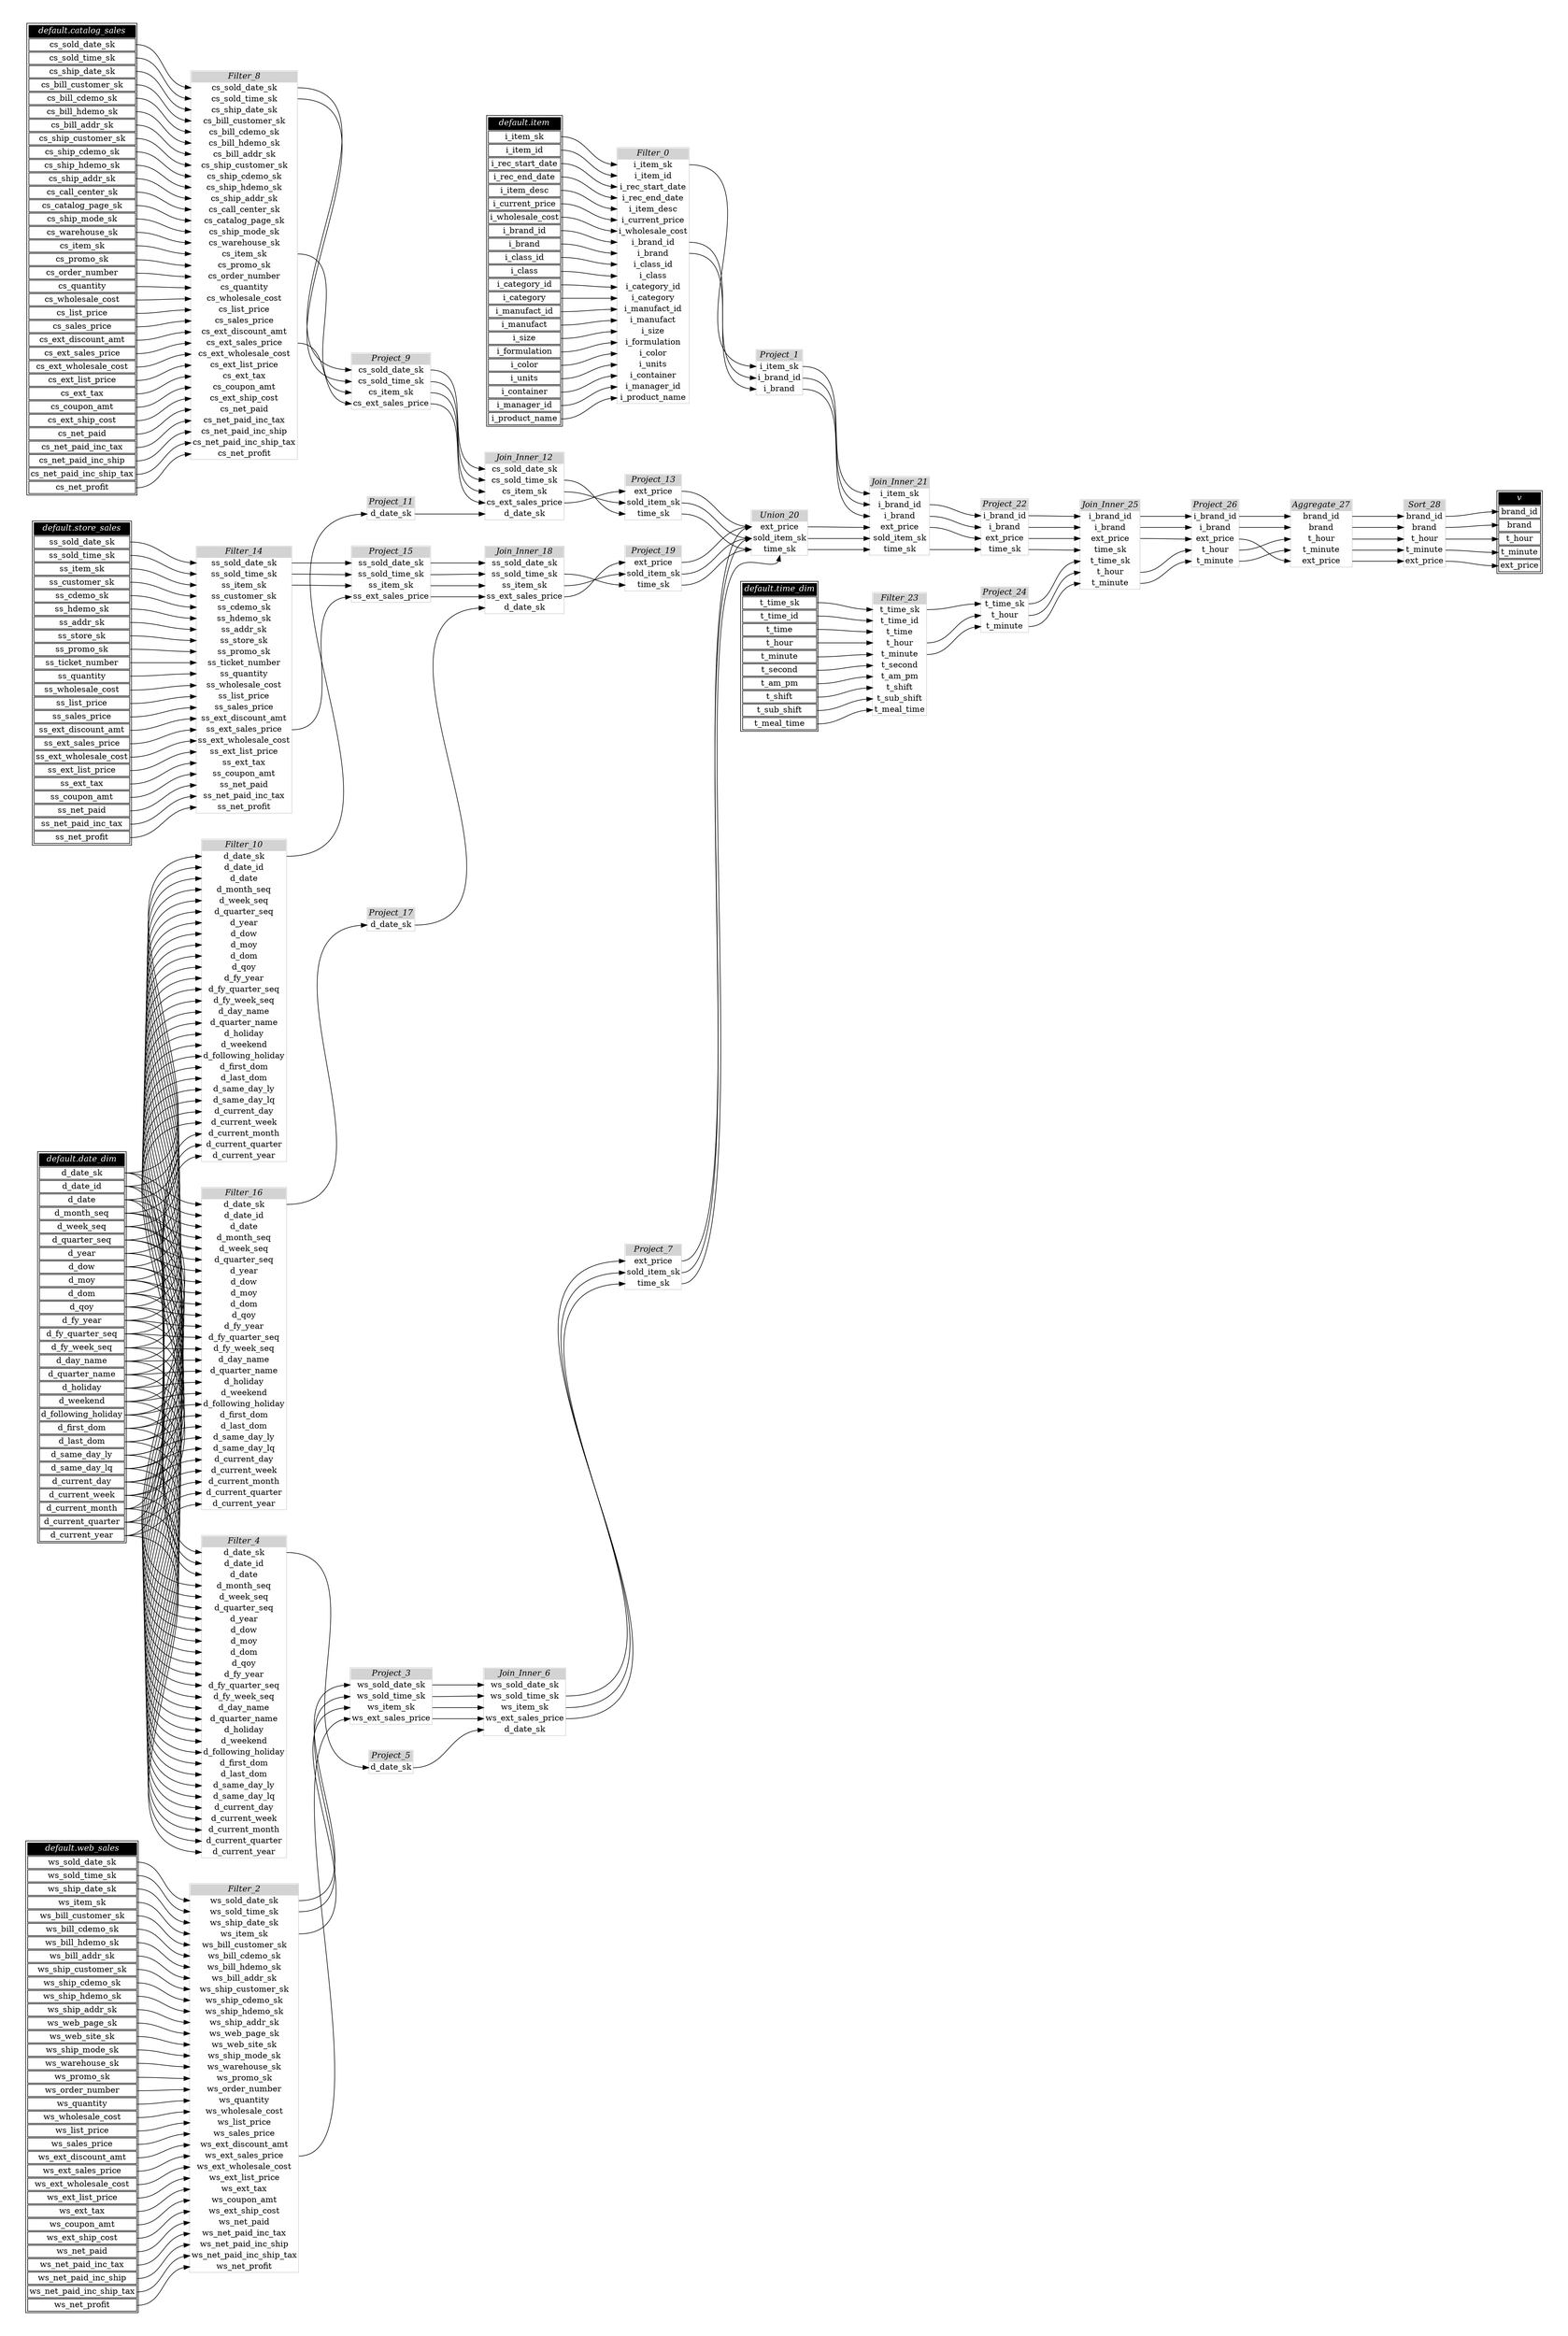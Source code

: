 // Automatically generated by TPCDSFlowTestSuite


digraph {
  graph [pad="0.5" nodesep="0.5" ranksep="1" fontname="Helvetica" rankdir=LR];
  node [shape=plaintext]

  
"Aggregate_27" [label=<
<table color="lightgray" border="1" cellborder="0" cellspacing="0">
  <tr><td bgcolor="lightgray" port="nodeName"><i>Aggregate_27</i></td></tr>
  <tr><td port="0">brand_id</td></tr>
<tr><td port="1">brand</td></tr>
<tr><td port="2">t_hour</td></tr>
<tr><td port="3">t_minute</td></tr>
<tr><td port="4">ext_price</td></tr>
</table>>];
     

"Filter_0" [label=<
<table color="lightgray" border="1" cellborder="0" cellspacing="0">
  <tr><td bgcolor="lightgray" port="nodeName"><i>Filter_0</i></td></tr>
  <tr><td port="0">i_item_sk</td></tr>
<tr><td port="1">i_item_id</td></tr>
<tr><td port="2">i_rec_start_date</td></tr>
<tr><td port="3">i_rec_end_date</td></tr>
<tr><td port="4">i_item_desc</td></tr>
<tr><td port="5">i_current_price</td></tr>
<tr><td port="6">i_wholesale_cost</td></tr>
<tr><td port="7">i_brand_id</td></tr>
<tr><td port="8">i_brand</td></tr>
<tr><td port="9">i_class_id</td></tr>
<tr><td port="10">i_class</td></tr>
<tr><td port="11">i_category_id</td></tr>
<tr><td port="12">i_category</td></tr>
<tr><td port="13">i_manufact_id</td></tr>
<tr><td port="14">i_manufact</td></tr>
<tr><td port="15">i_size</td></tr>
<tr><td port="16">i_formulation</td></tr>
<tr><td port="17">i_color</td></tr>
<tr><td port="18">i_units</td></tr>
<tr><td port="19">i_container</td></tr>
<tr><td port="20">i_manager_id</td></tr>
<tr><td port="21">i_product_name</td></tr>
</table>>];
     

"Filter_10" [label=<
<table color="lightgray" border="1" cellborder="0" cellspacing="0">
  <tr><td bgcolor="lightgray" port="nodeName"><i>Filter_10</i></td></tr>
  <tr><td port="0">d_date_sk</td></tr>
<tr><td port="1">d_date_id</td></tr>
<tr><td port="2">d_date</td></tr>
<tr><td port="3">d_month_seq</td></tr>
<tr><td port="4">d_week_seq</td></tr>
<tr><td port="5">d_quarter_seq</td></tr>
<tr><td port="6">d_year</td></tr>
<tr><td port="7">d_dow</td></tr>
<tr><td port="8">d_moy</td></tr>
<tr><td port="9">d_dom</td></tr>
<tr><td port="10">d_qoy</td></tr>
<tr><td port="11">d_fy_year</td></tr>
<tr><td port="12">d_fy_quarter_seq</td></tr>
<tr><td port="13">d_fy_week_seq</td></tr>
<tr><td port="14">d_day_name</td></tr>
<tr><td port="15">d_quarter_name</td></tr>
<tr><td port="16">d_holiday</td></tr>
<tr><td port="17">d_weekend</td></tr>
<tr><td port="18">d_following_holiday</td></tr>
<tr><td port="19">d_first_dom</td></tr>
<tr><td port="20">d_last_dom</td></tr>
<tr><td port="21">d_same_day_ly</td></tr>
<tr><td port="22">d_same_day_lq</td></tr>
<tr><td port="23">d_current_day</td></tr>
<tr><td port="24">d_current_week</td></tr>
<tr><td port="25">d_current_month</td></tr>
<tr><td port="26">d_current_quarter</td></tr>
<tr><td port="27">d_current_year</td></tr>
</table>>];
     

"Filter_14" [label=<
<table color="lightgray" border="1" cellborder="0" cellspacing="0">
  <tr><td bgcolor="lightgray" port="nodeName"><i>Filter_14</i></td></tr>
  <tr><td port="0">ss_sold_date_sk</td></tr>
<tr><td port="1">ss_sold_time_sk</td></tr>
<tr><td port="2">ss_item_sk</td></tr>
<tr><td port="3">ss_customer_sk</td></tr>
<tr><td port="4">ss_cdemo_sk</td></tr>
<tr><td port="5">ss_hdemo_sk</td></tr>
<tr><td port="6">ss_addr_sk</td></tr>
<tr><td port="7">ss_store_sk</td></tr>
<tr><td port="8">ss_promo_sk</td></tr>
<tr><td port="9">ss_ticket_number</td></tr>
<tr><td port="10">ss_quantity</td></tr>
<tr><td port="11">ss_wholesale_cost</td></tr>
<tr><td port="12">ss_list_price</td></tr>
<tr><td port="13">ss_sales_price</td></tr>
<tr><td port="14">ss_ext_discount_amt</td></tr>
<tr><td port="15">ss_ext_sales_price</td></tr>
<tr><td port="16">ss_ext_wholesale_cost</td></tr>
<tr><td port="17">ss_ext_list_price</td></tr>
<tr><td port="18">ss_ext_tax</td></tr>
<tr><td port="19">ss_coupon_amt</td></tr>
<tr><td port="20">ss_net_paid</td></tr>
<tr><td port="21">ss_net_paid_inc_tax</td></tr>
<tr><td port="22">ss_net_profit</td></tr>
</table>>];
     

"Filter_16" [label=<
<table color="lightgray" border="1" cellborder="0" cellspacing="0">
  <tr><td bgcolor="lightgray" port="nodeName"><i>Filter_16</i></td></tr>
  <tr><td port="0">d_date_sk</td></tr>
<tr><td port="1">d_date_id</td></tr>
<tr><td port="2">d_date</td></tr>
<tr><td port="3">d_month_seq</td></tr>
<tr><td port="4">d_week_seq</td></tr>
<tr><td port="5">d_quarter_seq</td></tr>
<tr><td port="6">d_year</td></tr>
<tr><td port="7">d_dow</td></tr>
<tr><td port="8">d_moy</td></tr>
<tr><td port="9">d_dom</td></tr>
<tr><td port="10">d_qoy</td></tr>
<tr><td port="11">d_fy_year</td></tr>
<tr><td port="12">d_fy_quarter_seq</td></tr>
<tr><td port="13">d_fy_week_seq</td></tr>
<tr><td port="14">d_day_name</td></tr>
<tr><td port="15">d_quarter_name</td></tr>
<tr><td port="16">d_holiday</td></tr>
<tr><td port="17">d_weekend</td></tr>
<tr><td port="18">d_following_holiday</td></tr>
<tr><td port="19">d_first_dom</td></tr>
<tr><td port="20">d_last_dom</td></tr>
<tr><td port="21">d_same_day_ly</td></tr>
<tr><td port="22">d_same_day_lq</td></tr>
<tr><td port="23">d_current_day</td></tr>
<tr><td port="24">d_current_week</td></tr>
<tr><td port="25">d_current_month</td></tr>
<tr><td port="26">d_current_quarter</td></tr>
<tr><td port="27">d_current_year</td></tr>
</table>>];
     

"Filter_2" [label=<
<table color="lightgray" border="1" cellborder="0" cellspacing="0">
  <tr><td bgcolor="lightgray" port="nodeName"><i>Filter_2</i></td></tr>
  <tr><td port="0">ws_sold_date_sk</td></tr>
<tr><td port="1">ws_sold_time_sk</td></tr>
<tr><td port="2">ws_ship_date_sk</td></tr>
<tr><td port="3">ws_item_sk</td></tr>
<tr><td port="4">ws_bill_customer_sk</td></tr>
<tr><td port="5">ws_bill_cdemo_sk</td></tr>
<tr><td port="6">ws_bill_hdemo_sk</td></tr>
<tr><td port="7">ws_bill_addr_sk</td></tr>
<tr><td port="8">ws_ship_customer_sk</td></tr>
<tr><td port="9">ws_ship_cdemo_sk</td></tr>
<tr><td port="10">ws_ship_hdemo_sk</td></tr>
<tr><td port="11">ws_ship_addr_sk</td></tr>
<tr><td port="12">ws_web_page_sk</td></tr>
<tr><td port="13">ws_web_site_sk</td></tr>
<tr><td port="14">ws_ship_mode_sk</td></tr>
<tr><td port="15">ws_warehouse_sk</td></tr>
<tr><td port="16">ws_promo_sk</td></tr>
<tr><td port="17">ws_order_number</td></tr>
<tr><td port="18">ws_quantity</td></tr>
<tr><td port="19">ws_wholesale_cost</td></tr>
<tr><td port="20">ws_list_price</td></tr>
<tr><td port="21">ws_sales_price</td></tr>
<tr><td port="22">ws_ext_discount_amt</td></tr>
<tr><td port="23">ws_ext_sales_price</td></tr>
<tr><td port="24">ws_ext_wholesale_cost</td></tr>
<tr><td port="25">ws_ext_list_price</td></tr>
<tr><td port="26">ws_ext_tax</td></tr>
<tr><td port="27">ws_coupon_amt</td></tr>
<tr><td port="28">ws_ext_ship_cost</td></tr>
<tr><td port="29">ws_net_paid</td></tr>
<tr><td port="30">ws_net_paid_inc_tax</td></tr>
<tr><td port="31">ws_net_paid_inc_ship</td></tr>
<tr><td port="32">ws_net_paid_inc_ship_tax</td></tr>
<tr><td port="33">ws_net_profit</td></tr>
</table>>];
     

"Filter_23" [label=<
<table color="lightgray" border="1" cellborder="0" cellspacing="0">
  <tr><td bgcolor="lightgray" port="nodeName"><i>Filter_23</i></td></tr>
  <tr><td port="0">t_time_sk</td></tr>
<tr><td port="1">t_time_id</td></tr>
<tr><td port="2">t_time</td></tr>
<tr><td port="3">t_hour</td></tr>
<tr><td port="4">t_minute</td></tr>
<tr><td port="5">t_second</td></tr>
<tr><td port="6">t_am_pm</td></tr>
<tr><td port="7">t_shift</td></tr>
<tr><td port="8">t_sub_shift</td></tr>
<tr><td port="9">t_meal_time</td></tr>
</table>>];
     

"Filter_4" [label=<
<table color="lightgray" border="1" cellborder="0" cellspacing="0">
  <tr><td bgcolor="lightgray" port="nodeName"><i>Filter_4</i></td></tr>
  <tr><td port="0">d_date_sk</td></tr>
<tr><td port="1">d_date_id</td></tr>
<tr><td port="2">d_date</td></tr>
<tr><td port="3">d_month_seq</td></tr>
<tr><td port="4">d_week_seq</td></tr>
<tr><td port="5">d_quarter_seq</td></tr>
<tr><td port="6">d_year</td></tr>
<tr><td port="7">d_dow</td></tr>
<tr><td port="8">d_moy</td></tr>
<tr><td port="9">d_dom</td></tr>
<tr><td port="10">d_qoy</td></tr>
<tr><td port="11">d_fy_year</td></tr>
<tr><td port="12">d_fy_quarter_seq</td></tr>
<tr><td port="13">d_fy_week_seq</td></tr>
<tr><td port="14">d_day_name</td></tr>
<tr><td port="15">d_quarter_name</td></tr>
<tr><td port="16">d_holiday</td></tr>
<tr><td port="17">d_weekend</td></tr>
<tr><td port="18">d_following_holiday</td></tr>
<tr><td port="19">d_first_dom</td></tr>
<tr><td port="20">d_last_dom</td></tr>
<tr><td port="21">d_same_day_ly</td></tr>
<tr><td port="22">d_same_day_lq</td></tr>
<tr><td port="23">d_current_day</td></tr>
<tr><td port="24">d_current_week</td></tr>
<tr><td port="25">d_current_month</td></tr>
<tr><td port="26">d_current_quarter</td></tr>
<tr><td port="27">d_current_year</td></tr>
</table>>];
     

"Filter_8" [label=<
<table color="lightgray" border="1" cellborder="0" cellspacing="0">
  <tr><td bgcolor="lightgray" port="nodeName"><i>Filter_8</i></td></tr>
  <tr><td port="0">cs_sold_date_sk</td></tr>
<tr><td port="1">cs_sold_time_sk</td></tr>
<tr><td port="2">cs_ship_date_sk</td></tr>
<tr><td port="3">cs_bill_customer_sk</td></tr>
<tr><td port="4">cs_bill_cdemo_sk</td></tr>
<tr><td port="5">cs_bill_hdemo_sk</td></tr>
<tr><td port="6">cs_bill_addr_sk</td></tr>
<tr><td port="7">cs_ship_customer_sk</td></tr>
<tr><td port="8">cs_ship_cdemo_sk</td></tr>
<tr><td port="9">cs_ship_hdemo_sk</td></tr>
<tr><td port="10">cs_ship_addr_sk</td></tr>
<tr><td port="11">cs_call_center_sk</td></tr>
<tr><td port="12">cs_catalog_page_sk</td></tr>
<tr><td port="13">cs_ship_mode_sk</td></tr>
<tr><td port="14">cs_warehouse_sk</td></tr>
<tr><td port="15">cs_item_sk</td></tr>
<tr><td port="16">cs_promo_sk</td></tr>
<tr><td port="17">cs_order_number</td></tr>
<tr><td port="18">cs_quantity</td></tr>
<tr><td port="19">cs_wholesale_cost</td></tr>
<tr><td port="20">cs_list_price</td></tr>
<tr><td port="21">cs_sales_price</td></tr>
<tr><td port="22">cs_ext_discount_amt</td></tr>
<tr><td port="23">cs_ext_sales_price</td></tr>
<tr><td port="24">cs_ext_wholesale_cost</td></tr>
<tr><td port="25">cs_ext_list_price</td></tr>
<tr><td port="26">cs_ext_tax</td></tr>
<tr><td port="27">cs_coupon_amt</td></tr>
<tr><td port="28">cs_ext_ship_cost</td></tr>
<tr><td port="29">cs_net_paid</td></tr>
<tr><td port="30">cs_net_paid_inc_tax</td></tr>
<tr><td port="31">cs_net_paid_inc_ship</td></tr>
<tr><td port="32">cs_net_paid_inc_ship_tax</td></tr>
<tr><td port="33">cs_net_profit</td></tr>
</table>>];
     

"Join_Inner_12" [label=<
<table color="lightgray" border="1" cellborder="0" cellspacing="0">
  <tr><td bgcolor="lightgray" port="nodeName"><i>Join_Inner_12</i></td></tr>
  <tr><td port="0">cs_sold_date_sk</td></tr>
<tr><td port="1">cs_sold_time_sk</td></tr>
<tr><td port="2">cs_item_sk</td></tr>
<tr><td port="3">cs_ext_sales_price</td></tr>
<tr><td port="4">d_date_sk</td></tr>
</table>>];
     

"Join_Inner_18" [label=<
<table color="lightgray" border="1" cellborder="0" cellspacing="0">
  <tr><td bgcolor="lightgray" port="nodeName"><i>Join_Inner_18</i></td></tr>
  <tr><td port="0">ss_sold_date_sk</td></tr>
<tr><td port="1">ss_sold_time_sk</td></tr>
<tr><td port="2">ss_item_sk</td></tr>
<tr><td port="3">ss_ext_sales_price</td></tr>
<tr><td port="4">d_date_sk</td></tr>
</table>>];
     

"Join_Inner_21" [label=<
<table color="lightgray" border="1" cellborder="0" cellspacing="0">
  <tr><td bgcolor="lightgray" port="nodeName"><i>Join_Inner_21</i></td></tr>
  <tr><td port="0">i_item_sk</td></tr>
<tr><td port="1">i_brand_id</td></tr>
<tr><td port="2">i_brand</td></tr>
<tr><td port="3">ext_price</td></tr>
<tr><td port="4">sold_item_sk</td></tr>
<tr><td port="5">time_sk</td></tr>
</table>>];
     

"Join_Inner_25" [label=<
<table color="lightgray" border="1" cellborder="0" cellspacing="0">
  <tr><td bgcolor="lightgray" port="nodeName"><i>Join_Inner_25</i></td></tr>
  <tr><td port="0">i_brand_id</td></tr>
<tr><td port="1">i_brand</td></tr>
<tr><td port="2">ext_price</td></tr>
<tr><td port="3">time_sk</td></tr>
<tr><td port="4">t_time_sk</td></tr>
<tr><td port="5">t_hour</td></tr>
<tr><td port="6">t_minute</td></tr>
</table>>];
     

"Join_Inner_6" [label=<
<table color="lightgray" border="1" cellborder="0" cellspacing="0">
  <tr><td bgcolor="lightgray" port="nodeName"><i>Join_Inner_6</i></td></tr>
  <tr><td port="0">ws_sold_date_sk</td></tr>
<tr><td port="1">ws_sold_time_sk</td></tr>
<tr><td port="2">ws_item_sk</td></tr>
<tr><td port="3">ws_ext_sales_price</td></tr>
<tr><td port="4">d_date_sk</td></tr>
</table>>];
     

"Project_1" [label=<
<table color="lightgray" border="1" cellborder="0" cellspacing="0">
  <tr><td bgcolor="lightgray" port="nodeName"><i>Project_1</i></td></tr>
  <tr><td port="0">i_item_sk</td></tr>
<tr><td port="1">i_brand_id</td></tr>
<tr><td port="2">i_brand</td></tr>
</table>>];
     

"Project_11" [label=<
<table color="lightgray" border="1" cellborder="0" cellspacing="0">
  <tr><td bgcolor="lightgray" port="nodeName"><i>Project_11</i></td></tr>
  <tr><td port="0">d_date_sk</td></tr>
</table>>];
     

"Project_13" [label=<
<table color="lightgray" border="1" cellborder="0" cellspacing="0">
  <tr><td bgcolor="lightgray" port="nodeName"><i>Project_13</i></td></tr>
  <tr><td port="0">ext_price</td></tr>
<tr><td port="1">sold_item_sk</td></tr>
<tr><td port="2">time_sk</td></tr>
</table>>];
     

"Project_15" [label=<
<table color="lightgray" border="1" cellborder="0" cellspacing="0">
  <tr><td bgcolor="lightgray" port="nodeName"><i>Project_15</i></td></tr>
  <tr><td port="0">ss_sold_date_sk</td></tr>
<tr><td port="1">ss_sold_time_sk</td></tr>
<tr><td port="2">ss_item_sk</td></tr>
<tr><td port="3">ss_ext_sales_price</td></tr>
</table>>];
     

"Project_17" [label=<
<table color="lightgray" border="1" cellborder="0" cellspacing="0">
  <tr><td bgcolor="lightgray" port="nodeName"><i>Project_17</i></td></tr>
  <tr><td port="0">d_date_sk</td></tr>
</table>>];
     

"Project_19" [label=<
<table color="lightgray" border="1" cellborder="0" cellspacing="0">
  <tr><td bgcolor="lightgray" port="nodeName"><i>Project_19</i></td></tr>
  <tr><td port="0">ext_price</td></tr>
<tr><td port="1">sold_item_sk</td></tr>
<tr><td port="2">time_sk</td></tr>
</table>>];
     

"Project_22" [label=<
<table color="lightgray" border="1" cellborder="0" cellspacing="0">
  <tr><td bgcolor="lightgray" port="nodeName"><i>Project_22</i></td></tr>
  <tr><td port="0">i_brand_id</td></tr>
<tr><td port="1">i_brand</td></tr>
<tr><td port="2">ext_price</td></tr>
<tr><td port="3">time_sk</td></tr>
</table>>];
     

"Project_24" [label=<
<table color="lightgray" border="1" cellborder="0" cellspacing="0">
  <tr><td bgcolor="lightgray" port="nodeName"><i>Project_24</i></td></tr>
  <tr><td port="0">t_time_sk</td></tr>
<tr><td port="1">t_hour</td></tr>
<tr><td port="2">t_minute</td></tr>
</table>>];
     

"Project_26" [label=<
<table color="lightgray" border="1" cellborder="0" cellspacing="0">
  <tr><td bgcolor="lightgray" port="nodeName"><i>Project_26</i></td></tr>
  <tr><td port="0">i_brand_id</td></tr>
<tr><td port="1">i_brand</td></tr>
<tr><td port="2">ext_price</td></tr>
<tr><td port="3">t_hour</td></tr>
<tr><td port="4">t_minute</td></tr>
</table>>];
     

"Project_3" [label=<
<table color="lightgray" border="1" cellborder="0" cellspacing="0">
  <tr><td bgcolor="lightgray" port="nodeName"><i>Project_3</i></td></tr>
  <tr><td port="0">ws_sold_date_sk</td></tr>
<tr><td port="1">ws_sold_time_sk</td></tr>
<tr><td port="2">ws_item_sk</td></tr>
<tr><td port="3">ws_ext_sales_price</td></tr>
</table>>];
     

"Project_5" [label=<
<table color="lightgray" border="1" cellborder="0" cellspacing="0">
  <tr><td bgcolor="lightgray" port="nodeName"><i>Project_5</i></td></tr>
  <tr><td port="0">d_date_sk</td></tr>
</table>>];
     

"Project_7" [label=<
<table color="lightgray" border="1" cellborder="0" cellspacing="0">
  <tr><td bgcolor="lightgray" port="nodeName"><i>Project_7</i></td></tr>
  <tr><td port="0">ext_price</td></tr>
<tr><td port="1">sold_item_sk</td></tr>
<tr><td port="2">time_sk</td></tr>
</table>>];
     

"Project_9" [label=<
<table color="lightgray" border="1" cellborder="0" cellspacing="0">
  <tr><td bgcolor="lightgray" port="nodeName"><i>Project_9</i></td></tr>
  <tr><td port="0">cs_sold_date_sk</td></tr>
<tr><td port="1">cs_sold_time_sk</td></tr>
<tr><td port="2">cs_item_sk</td></tr>
<tr><td port="3">cs_ext_sales_price</td></tr>
</table>>];
     

"Sort_28" [label=<
<table color="lightgray" border="1" cellborder="0" cellspacing="0">
  <tr><td bgcolor="lightgray" port="nodeName"><i>Sort_28</i></td></tr>
  <tr><td port="0">brand_id</td></tr>
<tr><td port="1">brand</td></tr>
<tr><td port="2">t_hour</td></tr>
<tr><td port="3">t_minute</td></tr>
<tr><td port="4">ext_price</td></tr>
</table>>];
     

"Union_20" [label=<
<table color="lightgray" border="1" cellborder="0" cellspacing="0">
  <tr><td bgcolor="lightgray" port="nodeName"><i>Union_20</i></td></tr>
  <tr><td port="0">ext_price</td></tr>
<tr><td port="1">sold_item_sk</td></tr>
<tr><td port="2">time_sk</td></tr>
</table>>];
     

"default.catalog_sales" [color="black" label=<
<table>
  <tr><td bgcolor="black" port="nodeName"><i><font color="white">default.catalog_sales</font></i></td></tr>
  <tr><td port="0">cs_sold_date_sk</td></tr>
<tr><td port="1">cs_sold_time_sk</td></tr>
<tr><td port="2">cs_ship_date_sk</td></tr>
<tr><td port="3">cs_bill_customer_sk</td></tr>
<tr><td port="4">cs_bill_cdemo_sk</td></tr>
<tr><td port="5">cs_bill_hdemo_sk</td></tr>
<tr><td port="6">cs_bill_addr_sk</td></tr>
<tr><td port="7">cs_ship_customer_sk</td></tr>
<tr><td port="8">cs_ship_cdemo_sk</td></tr>
<tr><td port="9">cs_ship_hdemo_sk</td></tr>
<tr><td port="10">cs_ship_addr_sk</td></tr>
<tr><td port="11">cs_call_center_sk</td></tr>
<tr><td port="12">cs_catalog_page_sk</td></tr>
<tr><td port="13">cs_ship_mode_sk</td></tr>
<tr><td port="14">cs_warehouse_sk</td></tr>
<tr><td port="15">cs_item_sk</td></tr>
<tr><td port="16">cs_promo_sk</td></tr>
<tr><td port="17">cs_order_number</td></tr>
<tr><td port="18">cs_quantity</td></tr>
<tr><td port="19">cs_wholesale_cost</td></tr>
<tr><td port="20">cs_list_price</td></tr>
<tr><td port="21">cs_sales_price</td></tr>
<tr><td port="22">cs_ext_discount_amt</td></tr>
<tr><td port="23">cs_ext_sales_price</td></tr>
<tr><td port="24">cs_ext_wholesale_cost</td></tr>
<tr><td port="25">cs_ext_list_price</td></tr>
<tr><td port="26">cs_ext_tax</td></tr>
<tr><td port="27">cs_coupon_amt</td></tr>
<tr><td port="28">cs_ext_ship_cost</td></tr>
<tr><td port="29">cs_net_paid</td></tr>
<tr><td port="30">cs_net_paid_inc_tax</td></tr>
<tr><td port="31">cs_net_paid_inc_ship</td></tr>
<tr><td port="32">cs_net_paid_inc_ship_tax</td></tr>
<tr><td port="33">cs_net_profit</td></tr>
</table>>];
     

"default.date_dim" [color="black" label=<
<table>
  <tr><td bgcolor="black" port="nodeName"><i><font color="white">default.date_dim</font></i></td></tr>
  <tr><td port="0">d_date_sk</td></tr>
<tr><td port="1">d_date_id</td></tr>
<tr><td port="2">d_date</td></tr>
<tr><td port="3">d_month_seq</td></tr>
<tr><td port="4">d_week_seq</td></tr>
<tr><td port="5">d_quarter_seq</td></tr>
<tr><td port="6">d_year</td></tr>
<tr><td port="7">d_dow</td></tr>
<tr><td port="8">d_moy</td></tr>
<tr><td port="9">d_dom</td></tr>
<tr><td port="10">d_qoy</td></tr>
<tr><td port="11">d_fy_year</td></tr>
<tr><td port="12">d_fy_quarter_seq</td></tr>
<tr><td port="13">d_fy_week_seq</td></tr>
<tr><td port="14">d_day_name</td></tr>
<tr><td port="15">d_quarter_name</td></tr>
<tr><td port="16">d_holiday</td></tr>
<tr><td port="17">d_weekend</td></tr>
<tr><td port="18">d_following_holiday</td></tr>
<tr><td port="19">d_first_dom</td></tr>
<tr><td port="20">d_last_dom</td></tr>
<tr><td port="21">d_same_day_ly</td></tr>
<tr><td port="22">d_same_day_lq</td></tr>
<tr><td port="23">d_current_day</td></tr>
<tr><td port="24">d_current_week</td></tr>
<tr><td port="25">d_current_month</td></tr>
<tr><td port="26">d_current_quarter</td></tr>
<tr><td port="27">d_current_year</td></tr>
</table>>];
     

"default.item" [color="black" label=<
<table>
  <tr><td bgcolor="black" port="nodeName"><i><font color="white">default.item</font></i></td></tr>
  <tr><td port="0">i_item_sk</td></tr>
<tr><td port="1">i_item_id</td></tr>
<tr><td port="2">i_rec_start_date</td></tr>
<tr><td port="3">i_rec_end_date</td></tr>
<tr><td port="4">i_item_desc</td></tr>
<tr><td port="5">i_current_price</td></tr>
<tr><td port="6">i_wholesale_cost</td></tr>
<tr><td port="7">i_brand_id</td></tr>
<tr><td port="8">i_brand</td></tr>
<tr><td port="9">i_class_id</td></tr>
<tr><td port="10">i_class</td></tr>
<tr><td port="11">i_category_id</td></tr>
<tr><td port="12">i_category</td></tr>
<tr><td port="13">i_manufact_id</td></tr>
<tr><td port="14">i_manufact</td></tr>
<tr><td port="15">i_size</td></tr>
<tr><td port="16">i_formulation</td></tr>
<tr><td port="17">i_color</td></tr>
<tr><td port="18">i_units</td></tr>
<tr><td port="19">i_container</td></tr>
<tr><td port="20">i_manager_id</td></tr>
<tr><td port="21">i_product_name</td></tr>
</table>>];
     

"default.store_sales" [color="black" label=<
<table>
  <tr><td bgcolor="black" port="nodeName"><i><font color="white">default.store_sales</font></i></td></tr>
  <tr><td port="0">ss_sold_date_sk</td></tr>
<tr><td port="1">ss_sold_time_sk</td></tr>
<tr><td port="2">ss_item_sk</td></tr>
<tr><td port="3">ss_customer_sk</td></tr>
<tr><td port="4">ss_cdemo_sk</td></tr>
<tr><td port="5">ss_hdemo_sk</td></tr>
<tr><td port="6">ss_addr_sk</td></tr>
<tr><td port="7">ss_store_sk</td></tr>
<tr><td port="8">ss_promo_sk</td></tr>
<tr><td port="9">ss_ticket_number</td></tr>
<tr><td port="10">ss_quantity</td></tr>
<tr><td port="11">ss_wholesale_cost</td></tr>
<tr><td port="12">ss_list_price</td></tr>
<tr><td port="13">ss_sales_price</td></tr>
<tr><td port="14">ss_ext_discount_amt</td></tr>
<tr><td port="15">ss_ext_sales_price</td></tr>
<tr><td port="16">ss_ext_wholesale_cost</td></tr>
<tr><td port="17">ss_ext_list_price</td></tr>
<tr><td port="18">ss_ext_tax</td></tr>
<tr><td port="19">ss_coupon_amt</td></tr>
<tr><td port="20">ss_net_paid</td></tr>
<tr><td port="21">ss_net_paid_inc_tax</td></tr>
<tr><td port="22">ss_net_profit</td></tr>
</table>>];
     

"default.time_dim" [color="black" label=<
<table>
  <tr><td bgcolor="black" port="nodeName"><i><font color="white">default.time_dim</font></i></td></tr>
  <tr><td port="0">t_time_sk</td></tr>
<tr><td port="1">t_time_id</td></tr>
<tr><td port="2">t_time</td></tr>
<tr><td port="3">t_hour</td></tr>
<tr><td port="4">t_minute</td></tr>
<tr><td port="5">t_second</td></tr>
<tr><td port="6">t_am_pm</td></tr>
<tr><td port="7">t_shift</td></tr>
<tr><td port="8">t_sub_shift</td></tr>
<tr><td port="9">t_meal_time</td></tr>
</table>>];
     

"default.web_sales" [color="black" label=<
<table>
  <tr><td bgcolor="black" port="nodeName"><i><font color="white">default.web_sales</font></i></td></tr>
  <tr><td port="0">ws_sold_date_sk</td></tr>
<tr><td port="1">ws_sold_time_sk</td></tr>
<tr><td port="2">ws_ship_date_sk</td></tr>
<tr><td port="3">ws_item_sk</td></tr>
<tr><td port="4">ws_bill_customer_sk</td></tr>
<tr><td port="5">ws_bill_cdemo_sk</td></tr>
<tr><td port="6">ws_bill_hdemo_sk</td></tr>
<tr><td port="7">ws_bill_addr_sk</td></tr>
<tr><td port="8">ws_ship_customer_sk</td></tr>
<tr><td port="9">ws_ship_cdemo_sk</td></tr>
<tr><td port="10">ws_ship_hdemo_sk</td></tr>
<tr><td port="11">ws_ship_addr_sk</td></tr>
<tr><td port="12">ws_web_page_sk</td></tr>
<tr><td port="13">ws_web_site_sk</td></tr>
<tr><td port="14">ws_ship_mode_sk</td></tr>
<tr><td port="15">ws_warehouse_sk</td></tr>
<tr><td port="16">ws_promo_sk</td></tr>
<tr><td port="17">ws_order_number</td></tr>
<tr><td port="18">ws_quantity</td></tr>
<tr><td port="19">ws_wholesale_cost</td></tr>
<tr><td port="20">ws_list_price</td></tr>
<tr><td port="21">ws_sales_price</td></tr>
<tr><td port="22">ws_ext_discount_amt</td></tr>
<tr><td port="23">ws_ext_sales_price</td></tr>
<tr><td port="24">ws_ext_wholesale_cost</td></tr>
<tr><td port="25">ws_ext_list_price</td></tr>
<tr><td port="26">ws_ext_tax</td></tr>
<tr><td port="27">ws_coupon_amt</td></tr>
<tr><td port="28">ws_ext_ship_cost</td></tr>
<tr><td port="29">ws_net_paid</td></tr>
<tr><td port="30">ws_net_paid_inc_tax</td></tr>
<tr><td port="31">ws_net_paid_inc_ship</td></tr>
<tr><td port="32">ws_net_paid_inc_ship_tax</td></tr>
<tr><td port="33">ws_net_profit</td></tr>
</table>>];
     

"v" [color="black" label=<
<table>
  <tr><td bgcolor="black" port="nodeName"><i><font color="white">v</font></i></td></tr>
  <tr><td port="0">brand_id</td></tr>
<tr><td port="1">brand</td></tr>
<tr><td port="2">t_hour</td></tr>
<tr><td port="3">t_minute</td></tr>
<tr><td port="4">ext_price</td></tr>
</table>>];
     
  "Aggregate_27":0 -> "Sort_28":0;
"Aggregate_27":1 -> "Sort_28":1;
"Aggregate_27":2 -> "Sort_28":2;
"Aggregate_27":3 -> "Sort_28":3;
"Aggregate_27":4 -> "Sort_28":4;
"Filter_0":0 -> "Project_1":0;
"Filter_0":7 -> "Project_1":1;
"Filter_0":8 -> "Project_1":2;
"Filter_10":0 -> "Project_11":0;
"Filter_14":0 -> "Project_15":0;
"Filter_14":1 -> "Project_15":1;
"Filter_14":15 -> "Project_15":3;
"Filter_14":2 -> "Project_15":2;
"Filter_16":0 -> "Project_17":0;
"Filter_2":0 -> "Project_3":0;
"Filter_2":1 -> "Project_3":1;
"Filter_2":23 -> "Project_3":3;
"Filter_2":3 -> "Project_3":2;
"Filter_23":0 -> "Project_24":0;
"Filter_23":3 -> "Project_24":1;
"Filter_23":4 -> "Project_24":2;
"Filter_4":0 -> "Project_5":0;
"Filter_8":0 -> "Project_9":0;
"Filter_8":1 -> "Project_9":1;
"Filter_8":15 -> "Project_9":2;
"Filter_8":23 -> "Project_9":3;
"Join_Inner_12":1 -> "Project_13":2;
"Join_Inner_12":2 -> "Project_13":1;
"Join_Inner_12":3 -> "Project_13":0;
"Join_Inner_18":1 -> "Project_19":2;
"Join_Inner_18":2 -> "Project_19":1;
"Join_Inner_18":3 -> "Project_19":0;
"Join_Inner_21":1 -> "Project_22":0;
"Join_Inner_21":2 -> "Project_22":1;
"Join_Inner_21":3 -> "Project_22":2;
"Join_Inner_21":5 -> "Project_22":3;
"Join_Inner_25":0 -> "Project_26":0;
"Join_Inner_25":1 -> "Project_26":1;
"Join_Inner_25":2 -> "Project_26":2;
"Join_Inner_25":5 -> "Project_26":3;
"Join_Inner_25":6 -> "Project_26":4;
"Join_Inner_6":1 -> "Project_7":2;
"Join_Inner_6":2 -> "Project_7":1;
"Join_Inner_6":3 -> "Project_7":0;
"Project_1":0 -> "Join_Inner_21":0;
"Project_1":1 -> "Join_Inner_21":1;
"Project_1":2 -> "Join_Inner_21":2;
"Project_11":0 -> "Join_Inner_12":4;
"Project_13":0 -> "Union_20":0
"Project_13":1 -> "Union_20":1
"Project_13":2 -> "Union_20":2
"Project_15":0 -> "Join_Inner_18":0;
"Project_15":1 -> "Join_Inner_18":1;
"Project_15":2 -> "Join_Inner_18":2;
"Project_15":3 -> "Join_Inner_18":3;
"Project_17":0 -> "Join_Inner_18":4;
"Project_19":0 -> "Union_20":0
"Project_19":1 -> "Union_20":1
"Project_19":2 -> "Union_20":2
"Project_22":0 -> "Join_Inner_25":0;
"Project_22":1 -> "Join_Inner_25":1;
"Project_22":2 -> "Join_Inner_25":2;
"Project_22":3 -> "Join_Inner_25":3;
"Project_24":0 -> "Join_Inner_25":4;
"Project_24":1 -> "Join_Inner_25":5;
"Project_24":2 -> "Join_Inner_25":6;
"Project_26":0 -> "Aggregate_27":0;
"Project_26":1 -> "Aggregate_27":1;
"Project_26":2 -> "Aggregate_27":4;
"Project_26":3 -> "Aggregate_27":2;
"Project_26":4 -> "Aggregate_27":3;
"Project_3":0 -> "Join_Inner_6":0;
"Project_3":1 -> "Join_Inner_6":1;
"Project_3":2 -> "Join_Inner_6":2;
"Project_3":3 -> "Join_Inner_6":3;
"Project_5":0 -> "Join_Inner_6":4;
"Project_7":0 -> "Union_20":0
"Project_7":1 -> "Union_20":1
"Project_7":2 -> "Union_20":2
"Project_9":0 -> "Join_Inner_12":0;
"Project_9":1 -> "Join_Inner_12":1;
"Project_9":2 -> "Join_Inner_12":2;
"Project_9":3 -> "Join_Inner_12":3;
"Sort_28":0 -> "v":0;
"Sort_28":1 -> "v":1;
"Sort_28":2 -> "v":2;
"Sort_28":3 -> "v":3;
"Sort_28":4 -> "v":4;
"Union_20":0 -> "Join_Inner_21":3;
"Union_20":1 -> "Join_Inner_21":4;
"Union_20":2 -> "Join_Inner_21":5;
"default.catalog_sales":0 -> "Filter_8":0;
"default.catalog_sales":1 -> "Filter_8":1;
"default.catalog_sales":10 -> "Filter_8":10;
"default.catalog_sales":11 -> "Filter_8":11;
"default.catalog_sales":12 -> "Filter_8":12;
"default.catalog_sales":13 -> "Filter_8":13;
"default.catalog_sales":14 -> "Filter_8":14;
"default.catalog_sales":15 -> "Filter_8":15;
"default.catalog_sales":16 -> "Filter_8":16;
"default.catalog_sales":17 -> "Filter_8":17;
"default.catalog_sales":18 -> "Filter_8":18;
"default.catalog_sales":19 -> "Filter_8":19;
"default.catalog_sales":2 -> "Filter_8":2;
"default.catalog_sales":20 -> "Filter_8":20;
"default.catalog_sales":21 -> "Filter_8":21;
"default.catalog_sales":22 -> "Filter_8":22;
"default.catalog_sales":23 -> "Filter_8":23;
"default.catalog_sales":24 -> "Filter_8":24;
"default.catalog_sales":25 -> "Filter_8":25;
"default.catalog_sales":26 -> "Filter_8":26;
"default.catalog_sales":27 -> "Filter_8":27;
"default.catalog_sales":28 -> "Filter_8":28;
"default.catalog_sales":29 -> "Filter_8":29;
"default.catalog_sales":3 -> "Filter_8":3;
"default.catalog_sales":30 -> "Filter_8":30;
"default.catalog_sales":31 -> "Filter_8":31;
"default.catalog_sales":32 -> "Filter_8":32;
"default.catalog_sales":33 -> "Filter_8":33;
"default.catalog_sales":4 -> "Filter_8":4;
"default.catalog_sales":5 -> "Filter_8":5;
"default.catalog_sales":6 -> "Filter_8":6;
"default.catalog_sales":7 -> "Filter_8":7;
"default.catalog_sales":8 -> "Filter_8":8;
"default.catalog_sales":9 -> "Filter_8":9;
"default.date_dim":0 -> "Filter_10":0;
"default.date_dim":0 -> "Filter_16":0;
"default.date_dim":0 -> "Filter_4":0;
"default.date_dim":1 -> "Filter_10":1;
"default.date_dim":1 -> "Filter_16":1;
"default.date_dim":1 -> "Filter_4":1;
"default.date_dim":10 -> "Filter_10":10;
"default.date_dim":10 -> "Filter_16":10;
"default.date_dim":10 -> "Filter_4":10;
"default.date_dim":11 -> "Filter_10":11;
"default.date_dim":11 -> "Filter_16":11;
"default.date_dim":11 -> "Filter_4":11;
"default.date_dim":12 -> "Filter_10":12;
"default.date_dim":12 -> "Filter_16":12;
"default.date_dim":12 -> "Filter_4":12;
"default.date_dim":13 -> "Filter_10":13;
"default.date_dim":13 -> "Filter_16":13;
"default.date_dim":13 -> "Filter_4":13;
"default.date_dim":14 -> "Filter_10":14;
"default.date_dim":14 -> "Filter_16":14;
"default.date_dim":14 -> "Filter_4":14;
"default.date_dim":15 -> "Filter_10":15;
"default.date_dim":15 -> "Filter_16":15;
"default.date_dim":15 -> "Filter_4":15;
"default.date_dim":16 -> "Filter_10":16;
"default.date_dim":16 -> "Filter_16":16;
"default.date_dim":16 -> "Filter_4":16;
"default.date_dim":17 -> "Filter_10":17;
"default.date_dim":17 -> "Filter_16":17;
"default.date_dim":17 -> "Filter_4":17;
"default.date_dim":18 -> "Filter_10":18;
"default.date_dim":18 -> "Filter_16":18;
"default.date_dim":18 -> "Filter_4":18;
"default.date_dim":19 -> "Filter_10":19;
"default.date_dim":19 -> "Filter_16":19;
"default.date_dim":19 -> "Filter_4":19;
"default.date_dim":2 -> "Filter_10":2;
"default.date_dim":2 -> "Filter_16":2;
"default.date_dim":2 -> "Filter_4":2;
"default.date_dim":20 -> "Filter_10":20;
"default.date_dim":20 -> "Filter_16":20;
"default.date_dim":20 -> "Filter_4":20;
"default.date_dim":21 -> "Filter_10":21;
"default.date_dim":21 -> "Filter_16":21;
"default.date_dim":21 -> "Filter_4":21;
"default.date_dim":22 -> "Filter_10":22;
"default.date_dim":22 -> "Filter_16":22;
"default.date_dim":22 -> "Filter_4":22;
"default.date_dim":23 -> "Filter_10":23;
"default.date_dim":23 -> "Filter_16":23;
"default.date_dim":23 -> "Filter_4":23;
"default.date_dim":24 -> "Filter_10":24;
"default.date_dim":24 -> "Filter_16":24;
"default.date_dim":24 -> "Filter_4":24;
"default.date_dim":25 -> "Filter_10":25;
"default.date_dim":25 -> "Filter_16":25;
"default.date_dim":25 -> "Filter_4":25;
"default.date_dim":26 -> "Filter_10":26;
"default.date_dim":26 -> "Filter_16":26;
"default.date_dim":26 -> "Filter_4":26;
"default.date_dim":27 -> "Filter_10":27;
"default.date_dim":27 -> "Filter_16":27;
"default.date_dim":27 -> "Filter_4":27;
"default.date_dim":3 -> "Filter_10":3;
"default.date_dim":3 -> "Filter_16":3;
"default.date_dim":3 -> "Filter_4":3;
"default.date_dim":4 -> "Filter_10":4;
"default.date_dim":4 -> "Filter_16":4;
"default.date_dim":4 -> "Filter_4":4;
"default.date_dim":5 -> "Filter_10":5;
"default.date_dim":5 -> "Filter_16":5;
"default.date_dim":5 -> "Filter_4":5;
"default.date_dim":6 -> "Filter_10":6;
"default.date_dim":6 -> "Filter_16":6;
"default.date_dim":6 -> "Filter_4":6;
"default.date_dim":7 -> "Filter_10":7;
"default.date_dim":7 -> "Filter_16":7;
"default.date_dim":7 -> "Filter_4":7;
"default.date_dim":8 -> "Filter_10":8;
"default.date_dim":8 -> "Filter_16":8;
"default.date_dim":8 -> "Filter_4":8;
"default.date_dim":9 -> "Filter_10":9;
"default.date_dim":9 -> "Filter_16":9;
"default.date_dim":9 -> "Filter_4":9;
"default.item":0 -> "Filter_0":0;
"default.item":1 -> "Filter_0":1;
"default.item":10 -> "Filter_0":10;
"default.item":11 -> "Filter_0":11;
"default.item":12 -> "Filter_0":12;
"default.item":13 -> "Filter_0":13;
"default.item":14 -> "Filter_0":14;
"default.item":15 -> "Filter_0":15;
"default.item":16 -> "Filter_0":16;
"default.item":17 -> "Filter_0":17;
"default.item":18 -> "Filter_0":18;
"default.item":19 -> "Filter_0":19;
"default.item":2 -> "Filter_0":2;
"default.item":20 -> "Filter_0":20;
"default.item":21 -> "Filter_0":21;
"default.item":3 -> "Filter_0":3;
"default.item":4 -> "Filter_0":4;
"default.item":5 -> "Filter_0":5;
"default.item":6 -> "Filter_0":6;
"default.item":7 -> "Filter_0":7;
"default.item":8 -> "Filter_0":8;
"default.item":9 -> "Filter_0":9;
"default.store_sales":0 -> "Filter_14":0;
"default.store_sales":1 -> "Filter_14":1;
"default.store_sales":10 -> "Filter_14":10;
"default.store_sales":11 -> "Filter_14":11;
"default.store_sales":12 -> "Filter_14":12;
"default.store_sales":13 -> "Filter_14":13;
"default.store_sales":14 -> "Filter_14":14;
"default.store_sales":15 -> "Filter_14":15;
"default.store_sales":16 -> "Filter_14":16;
"default.store_sales":17 -> "Filter_14":17;
"default.store_sales":18 -> "Filter_14":18;
"default.store_sales":19 -> "Filter_14":19;
"default.store_sales":2 -> "Filter_14":2;
"default.store_sales":20 -> "Filter_14":20;
"default.store_sales":21 -> "Filter_14":21;
"default.store_sales":22 -> "Filter_14":22;
"default.store_sales":3 -> "Filter_14":3;
"default.store_sales":4 -> "Filter_14":4;
"default.store_sales":5 -> "Filter_14":5;
"default.store_sales":6 -> "Filter_14":6;
"default.store_sales":7 -> "Filter_14":7;
"default.store_sales":8 -> "Filter_14":8;
"default.store_sales":9 -> "Filter_14":9;
"default.time_dim":0 -> "Filter_23":0;
"default.time_dim":1 -> "Filter_23":1;
"default.time_dim":2 -> "Filter_23":2;
"default.time_dim":3 -> "Filter_23":3;
"default.time_dim":4 -> "Filter_23":4;
"default.time_dim":5 -> "Filter_23":5;
"default.time_dim":6 -> "Filter_23":6;
"default.time_dim":7 -> "Filter_23":7;
"default.time_dim":8 -> "Filter_23":8;
"default.time_dim":9 -> "Filter_23":9;
"default.web_sales":0 -> "Filter_2":0;
"default.web_sales":1 -> "Filter_2":1;
"default.web_sales":10 -> "Filter_2":10;
"default.web_sales":11 -> "Filter_2":11;
"default.web_sales":12 -> "Filter_2":12;
"default.web_sales":13 -> "Filter_2":13;
"default.web_sales":14 -> "Filter_2":14;
"default.web_sales":15 -> "Filter_2":15;
"default.web_sales":16 -> "Filter_2":16;
"default.web_sales":17 -> "Filter_2":17;
"default.web_sales":18 -> "Filter_2":18;
"default.web_sales":19 -> "Filter_2":19;
"default.web_sales":2 -> "Filter_2":2;
"default.web_sales":20 -> "Filter_2":20;
"default.web_sales":21 -> "Filter_2":21;
"default.web_sales":22 -> "Filter_2":22;
"default.web_sales":23 -> "Filter_2":23;
"default.web_sales":24 -> "Filter_2":24;
"default.web_sales":25 -> "Filter_2":25;
"default.web_sales":26 -> "Filter_2":26;
"default.web_sales":27 -> "Filter_2":27;
"default.web_sales":28 -> "Filter_2":28;
"default.web_sales":29 -> "Filter_2":29;
"default.web_sales":3 -> "Filter_2":3;
"default.web_sales":30 -> "Filter_2":30;
"default.web_sales":31 -> "Filter_2":31;
"default.web_sales":32 -> "Filter_2":32;
"default.web_sales":33 -> "Filter_2":33;
"default.web_sales":4 -> "Filter_2":4;
"default.web_sales":5 -> "Filter_2":5;
"default.web_sales":6 -> "Filter_2":6;
"default.web_sales":7 -> "Filter_2":7;
"default.web_sales":8 -> "Filter_2":8;
"default.web_sales":9 -> "Filter_2":9;
}
       